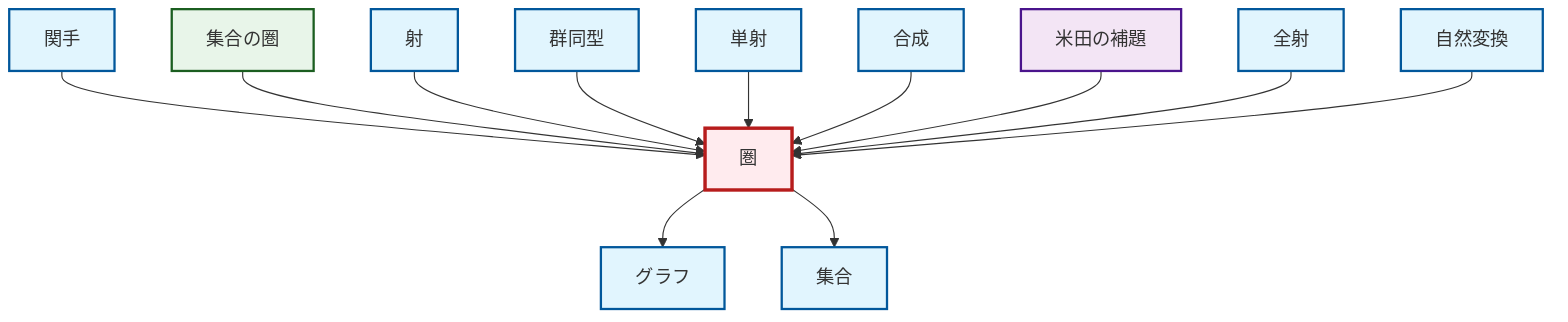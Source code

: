 graph TD
    classDef definition fill:#e1f5fe,stroke:#01579b,stroke-width:2px
    classDef theorem fill:#f3e5f5,stroke:#4a148c,stroke-width:2px
    classDef axiom fill:#fff3e0,stroke:#e65100,stroke-width:2px
    classDef example fill:#e8f5e9,stroke:#1b5e20,stroke-width:2px
    classDef current fill:#ffebee,stroke:#b71c1c,stroke-width:3px
    def-natural-transformation["自然変換"]:::definition
    def-isomorphism["群同型"]:::definition
    def-graph["グラフ"]:::definition
    def-monomorphism["単射"]:::definition
    def-morphism["射"]:::definition
    def-category["圏"]:::definition
    thm-yoneda["米田の補題"]:::theorem
    ex-set-category["集合の圏"]:::example
    def-epimorphism["全射"]:::definition
    def-set["集合"]:::definition
    def-functor["関手"]:::definition
    def-composition["合成"]:::definition
    def-category --> def-graph
    def-functor --> def-category
    ex-set-category --> def-category
    def-morphism --> def-category
    def-isomorphism --> def-category
    def-monomorphism --> def-category
    def-composition --> def-category
    thm-yoneda --> def-category
    def-epimorphism --> def-category
    def-category --> def-set
    def-natural-transformation --> def-category
    class def-category current